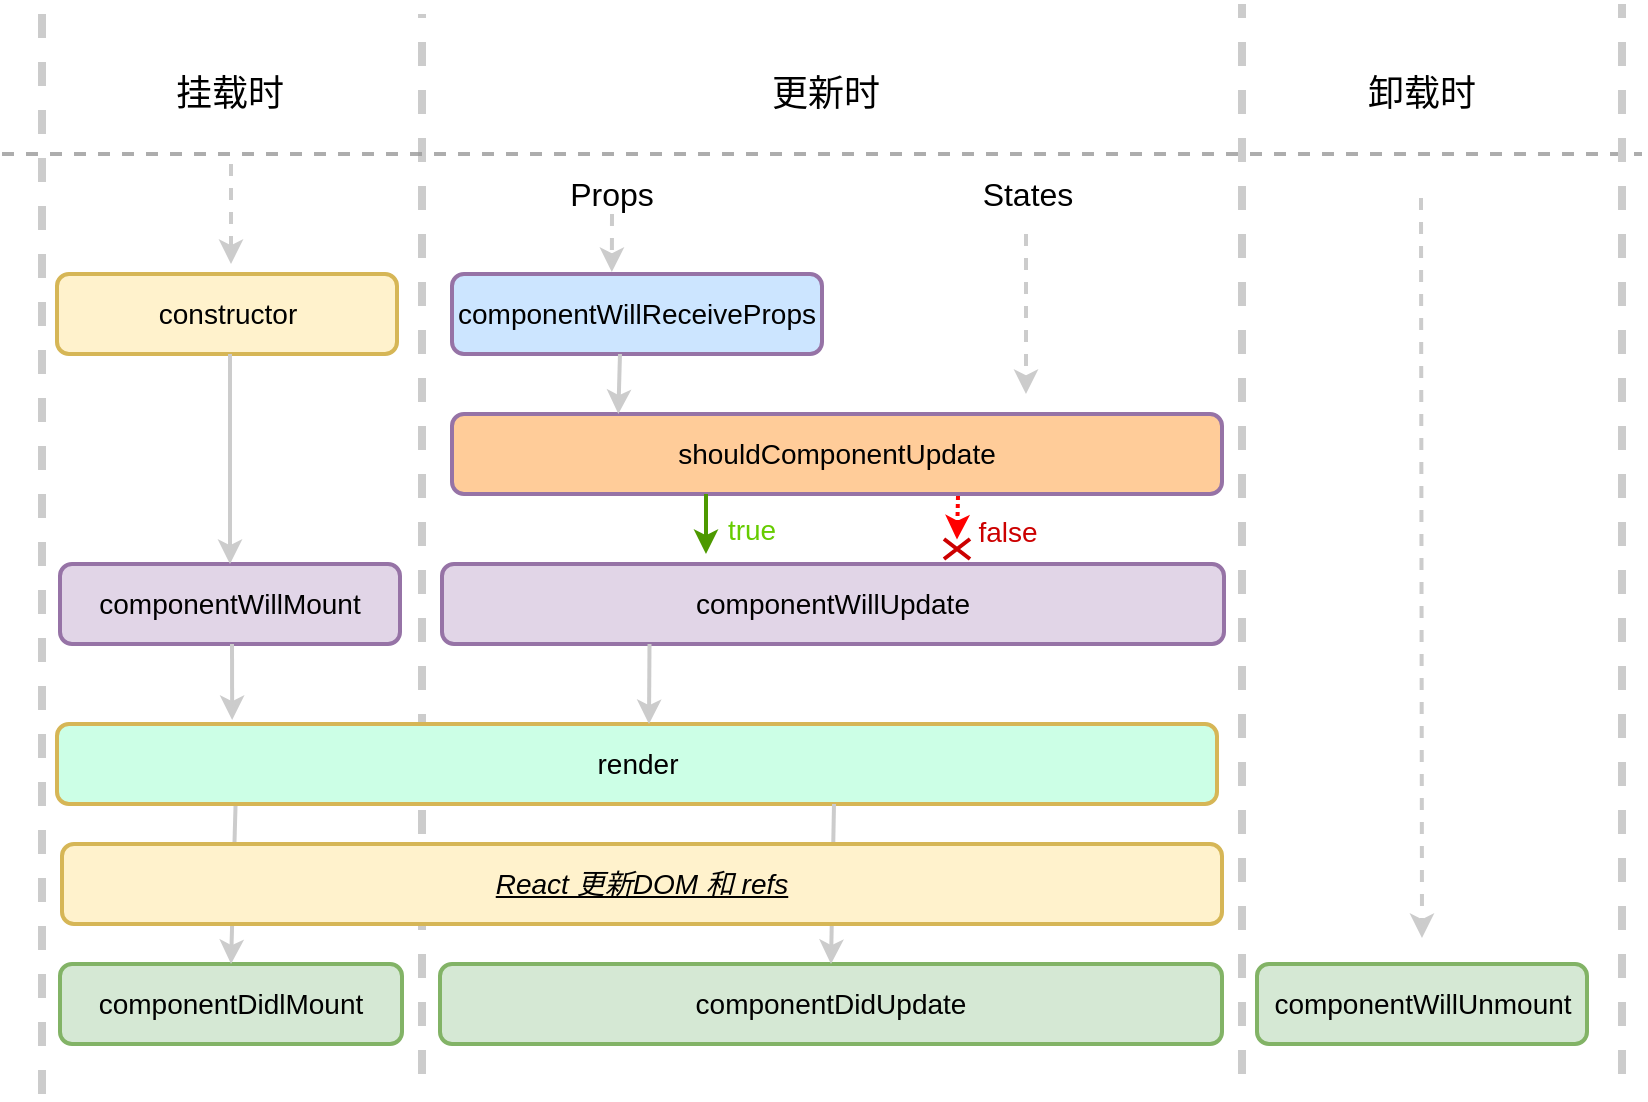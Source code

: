 <mxfile version="12.2.4" pages="1"><diagram id="BmwMtpNtkkQ9ZYKX91Kg" name="Page-1"><mxGraphModel dx="1255" dy="1027" grid="1" gridSize="10" guides="1" tooltips="1" connect="1" arrows="1" fold="1" page="0" pageScale="1" pageWidth="827" pageHeight="1169" math="0" shadow="0"><root><mxCell id="0"/><mxCell id="1" parent="0"/><mxCell id="4" value="" style="endArrow=none;dashed=1;html=1;strokeColor=#CCCCCC;strokeWidth=4;" parent="1" edge="1"><mxGeometry width="50" height="50" relative="1" as="geometry"><mxPoint x="200" y="540" as="sourcePoint"/><mxPoint x="200" as="targetPoint"/></mxGeometry></mxCell><mxCell id="5" value="&lt;font style=&quot;font-size: 18px&quot;&gt;挂载时&lt;/font&gt;" style="text;html=1;strokeColor=none;fillColor=none;align=center;verticalAlign=middle;whiteSpace=wrap;rounded=0;" parent="1" vertex="1"><mxGeometry x="234" y="20" width="120" height="40" as="geometry"/></mxCell><mxCell id="6" value="&lt;font style=&quot;font-size: 14px&quot;&gt;componentWillMount&lt;/font&gt;" style="rounded=1;whiteSpace=wrap;html=1;fillColor=#e1d5e7;strokeColor=#9673a6;strokeWidth=2;" parent="1" vertex="1"><mxGeometry x="209" y="275" width="170" height="40" as="geometry"/></mxCell><mxCell id="8" value="&lt;span style=&quot;font-size: 14px&quot;&gt;componentDidlMount&lt;/span&gt;" style="rounded=1;whiteSpace=wrap;html=1;fillColor=#d5e8d4;strokeColor=#82b366;strokeWidth=2;" parent="1" vertex="1"><mxGeometry x="209" y="475" width="171" height="40" as="geometry"/></mxCell><mxCell id="9" value="" style="endArrow=classic;html=1;strokeColor=#CCCCCC;strokeWidth=2;entryX=0.151;entryY=-0.05;entryDx=0;entryDy=0;entryPerimeter=0;" parent="1" target="21" edge="1"><mxGeometry width="50" height="50" relative="1" as="geometry"><mxPoint x="295" y="315" as="sourcePoint"/><mxPoint x="294" y="217" as="targetPoint"/><Array as="points"/></mxGeometry></mxCell><mxCell id="10" value="" style="endArrow=classic;html=1;strokeColor=#CCCCCC;strokeWidth=2;entryX=0.5;entryY=0;entryDx=0;entryDy=0;exitX=0.154;exitY=0.975;exitDx=0;exitDy=0;exitPerimeter=0;" parent="1" source="21" target="8" edge="1"><mxGeometry width="50" height="50" relative="1" as="geometry"><mxPoint x="296" y="415" as="sourcePoint"/><mxPoint x="284.5" y="415" as="targetPoint"/><Array as="points"/></mxGeometry></mxCell><mxCell id="11" value="" style="endArrow=none;dashed=1;html=1;strokeColor=#CCCCCC;strokeWidth=4;" parent="1" edge="1"><mxGeometry width="50" height="50" relative="1" as="geometry"><mxPoint x="390" y="530" as="sourcePoint"/><mxPoint x="390" as="targetPoint"/></mxGeometry></mxCell><mxCell id="12" value="&lt;font style=&quot;font-size: 18px&quot;&gt;更新时&lt;/font&gt;" style="text;html=1;strokeColor=none;fillColor=none;align=center;verticalAlign=middle;whiteSpace=wrap;rounded=0;" parent="1" vertex="1"><mxGeometry x="532" y="20" width="120" height="40" as="geometry"/></mxCell><mxCell id="13" value="" style="endArrow=none;dashed=1;html=1;strokeColor=#CCCCCC;strokeWidth=4;" parent="1" edge="1"><mxGeometry width="50" height="50" relative="1" as="geometry"><mxPoint x="800" y="530" as="sourcePoint"/><mxPoint x="800" y="-5" as="targetPoint"/></mxGeometry></mxCell><mxCell id="14" value="&lt;font style=&quot;font-size: 18px&quot;&gt;卸载时&lt;/font&gt;" style="text;html=1;strokeColor=none;fillColor=none;align=center;verticalAlign=middle;whiteSpace=wrap;rounded=0;" parent="1" vertex="1"><mxGeometry x="830" y="20" width="120" height="40" as="geometry"/></mxCell><mxCell id="15" value="&lt;font style=&quot;font-size: 16px&quot;&gt;Props&lt;/font&gt;" style="text;html=1;strokeColor=none;fillColor=none;align=center;verticalAlign=middle;whiteSpace=wrap;rounded=0;" parent="1" vertex="1"><mxGeometry x="450" y="80" width="70" height="20" as="geometry"/></mxCell><mxCell id="16" value="&lt;span style=&quot;font-size: 16px&quot;&gt;States&lt;/span&gt;" style="text;html=1;strokeColor=none;fillColor=none;align=center;verticalAlign=middle;whiteSpace=wrap;rounded=0;" parent="1" vertex="1"><mxGeometry x="658" y="80" width="70" height="20" as="geometry"/></mxCell><mxCell id="17" value="&lt;font style=&quot;font-size: 14px&quot;&gt;componentWillReceiveProps&lt;/font&gt;" style="rounded=1;whiteSpace=wrap;html=1;fillColor=#CCE5FF;strokeColor=#9673a6;strokeWidth=2;" parent="1" vertex="1"><mxGeometry x="405" y="130" width="185" height="40" as="geometry"/></mxCell><mxCell id="19" value="&lt;font style=&quot;font-size: 14px&quot;&gt;shouldComponentUpdate&lt;/font&gt;" style="rounded=1;whiteSpace=wrap;html=1;fillColor=#FFCC99;strokeColor=#9673a6;strokeWidth=2;" parent="1" vertex="1"><mxGeometry x="405" y="200" width="385" height="40" as="geometry"/></mxCell><mxCell id="20" value="&lt;font style=&quot;font-size: 14px&quot;&gt;componentWillUpdate&lt;/font&gt;" style="rounded=1;whiteSpace=wrap;html=1;fillColor=#e1d5e7;strokeColor=#9673a6;strokeWidth=2;" parent="1" vertex="1"><mxGeometry x="400" y="275" width="391" height="40" as="geometry"/></mxCell><mxCell id="21" value="&lt;font style=&quot;font-size: 14px&quot;&gt;render&lt;/font&gt;" style="rounded=1;whiteSpace=wrap;html=1;fillColor=#CCFFE6;strokeColor=#d6b656;strokeWidth=2;" parent="1" vertex="1"><mxGeometry x="207.5" y="355" width="580" height="40" as="geometry"/></mxCell><mxCell id="22" value="&lt;span style=&quot;font-size: 14px&quot;&gt;componentDidUpdate&lt;/span&gt;" style="rounded=1;whiteSpace=wrap;html=1;fillColor=#d5e8d4;strokeColor=#82b366;strokeWidth=2;" parent="1" vertex="1"><mxGeometry x="399" y="475" width="391" height="40" as="geometry"/></mxCell><mxCell id="23" value="" style="endArrow=classic;html=1;strokeColor=#CCCCCC;strokeWidth=2;exitX=0.25;exitY=1;exitDx=0;exitDy=0;entryX=0.5;entryY=0;entryDx=0;entryDy=0;" parent="1" edge="1"><mxGeometry width="50" height="50" relative="1" as="geometry"><mxPoint x="503.75" y="315" as="sourcePoint"/><mxPoint x="503.5" y="355" as="targetPoint"/><Array as="points"/></mxGeometry></mxCell><mxCell id="30" value="" style="endArrow=classic;html=1;strokeColor=#CCCCCC;strokeWidth=2;exitX=0.454;exitY=1;exitDx=0;exitDy=0;entryX=0.216;entryY=0;entryDx=0;entryDy=0;entryPerimeter=0;exitPerimeter=0;" parent="1" source="17" target="19" edge="1"><mxGeometry width="50" height="50" relative="1" as="geometry"><mxPoint x="490" y="180" as="sourcePoint"/><mxPoint x="490" y="200" as="targetPoint"/><Array as="points"/></mxGeometry></mxCell><mxCell id="32" value="" style="endArrow=classic;html=1;strokeColor=#4D9900;strokeWidth=2;fillColor=#d5e8d4;" parent="1" edge="1"><mxGeometry width="50" height="50" relative="1" as="geometry"><mxPoint x="532" y="240" as="sourcePoint"/><mxPoint x="532" y="270" as="targetPoint"/><Array as="points"/></mxGeometry></mxCell><mxCell id="35" value="" style="endArrow=classic;html=1;strokeColor=#FF0000;strokeWidth=2;dashed=1;dashPattern=1 1;entryX=0;entryY=0.75;entryDx=0;entryDy=0;" parent="1" target="37" edge="1"><mxGeometry width="50" height="50" relative="1" as="geometry"><mxPoint x="658" y="241" as="sourcePoint"/><mxPoint x="540" y="265.25" as="targetPoint"/><Array as="points"/></mxGeometry></mxCell><mxCell id="36" value="&lt;font style=&quot;font-size: 14px&quot; color=&quot;#66cc00&quot;&gt;true&lt;/font&gt;" style="text;html=1;strokeColor=none;fillColor=none;align=center;verticalAlign=middle;whiteSpace=wrap;rounded=0;" parent="1" vertex="1"><mxGeometry x="520" y="247.5" width="70" height="20" as="geometry"/></mxCell><mxCell id="37" value="&lt;font style=&quot;font-size: 14px&quot; color=&quot;#cc0000&quot;&gt;false&lt;/font&gt;" style="text;html=1;strokeColor=none;fillColor=none;align=center;verticalAlign=middle;whiteSpace=wrap;rounded=0;" parent="1" vertex="1"><mxGeometry x="657.5" y="251.5" width="50" height="15" as="geometry"/></mxCell><mxCell id="39" value="" style="shape=umlDestroy;whiteSpace=wrap;html=1;strokeWidth=2;fillColor=#FFCC99;perimeterSpacing=2;strokeColor=#CC0000;shadow=0;direction=north;" parent="1" vertex="1"><mxGeometry x="651" y="262.5" width="13" height="10" as="geometry"/></mxCell><mxCell id="52" value="" style="endArrow=classic;html=1;strokeColor=#CCCCCC;strokeWidth=2;entryX=0.5;entryY=0;entryDx=0;entryDy=0;" parent="1" target="22" edge="1"><mxGeometry width="50" height="50" relative="1" as="geometry"><mxPoint x="596" y="395" as="sourcePoint"/><mxPoint x="692.5" y="465" as="targetPoint"/><Array as="points"/></mxGeometry></mxCell><mxCell id="60" value="&lt;font style=&quot;font-size: 14px&quot;&gt;componentWillUnmount&lt;/font&gt;" style="rounded=1;whiteSpace=wrap;html=1;fillColor=#d5e8d4;strokeColor=#82b366;strokeWidth=2;" parent="1" vertex="1"><mxGeometry x="807.5" y="475" width="165" height="40" as="geometry"/></mxCell><mxCell id="61" value="" style="endArrow=none;dashed=1;html=1;strokeColor=#999999;strokeWidth=2;opacity=80;" parent="1" edge="1"><mxGeometry width="50" height="50" relative="1" as="geometry"><mxPoint x="180" y="70" as="sourcePoint"/><mxPoint x="1000" y="70" as="targetPoint"/></mxGeometry></mxCell><mxCell id="68" value="&lt;font style=&quot;font-size: 14px&quot;&gt;constructor&lt;/font&gt;" style="rounded=1;whiteSpace=wrap;html=1;fillColor=#fff2cc;strokeColor=#d6b656;strokeWidth=2;gradientColor=none;" parent="1" vertex="1"><mxGeometry x="207.5" y="130" width="170" height="40" as="geometry"/></mxCell><mxCell id="70" value="" style="endArrow=classic;html=1;strokeColor=#CCCCCC;strokeWidth=2;entryX=0.5;entryY=0;entryDx=0;entryDy=0;" parent="1" target="6" edge="1"><mxGeometry width="50" height="50" relative="1" as="geometry"><mxPoint x="294" y="170" as="sourcePoint"/><mxPoint x="498.16" y="210" as="targetPoint"/><Array as="points"/></mxGeometry></mxCell><mxCell id="73" value="" style="endArrow=classic;html=1;strokeColor=#CCCCCC;strokeWidth=2;dashed=1;" parent="1" edge="1"><mxGeometry width="50" height="50" relative="1" as="geometry"><mxPoint x="692" y="110" as="sourcePoint"/><mxPoint x="692" y="190" as="targetPoint"/><Array as="points"/></mxGeometry></mxCell><mxCell id="74" value="" style="endArrow=classic;html=1;strokeColor=#CCCCCC;strokeWidth=2;exitX=0.5;exitY=1;exitDx=0;exitDy=0;entryX=0.432;entryY=-0.025;entryDx=0;entryDy=0;entryPerimeter=0;dashed=1;" parent="1" source="15" target="17" edge="1"><mxGeometry width="50" height="50" relative="1" as="geometry"><mxPoint x="498.99" y="180" as="sourcePoint"/><mxPoint x="498" y="120" as="targetPoint"/><Array as="points"/></mxGeometry></mxCell><mxCell id="75" value="" style="endArrow=none;dashed=1;html=1;strokeColor=#CCCCCC;strokeWidth=4;" parent="1" edge="1"><mxGeometry width="50" height="50" relative="1" as="geometry"><mxPoint x="990" y="530" as="sourcePoint"/><mxPoint x="990" y="-5" as="targetPoint"/></mxGeometry></mxCell><mxCell id="76" value="" style="endArrow=classic;html=1;strokeColor=#CCCCCC;strokeWidth=2;dashed=1;" parent="1" edge="1"><mxGeometry width="50" height="50" relative="1" as="geometry"><mxPoint x="889.5" y="92" as="sourcePoint"/><mxPoint x="890" y="462" as="targetPoint"/><Array as="points"/></mxGeometry></mxCell><mxCell id="77" value="" style="endArrow=classic;html=1;strokeColor=#CCCCCC;strokeWidth=2;dashed=1;" parent="1" edge="1"><mxGeometry width="50" height="50" relative="1" as="geometry"><mxPoint x="294.5" y="75" as="sourcePoint"/><mxPoint x="294.5" y="125" as="targetPoint"/><Array as="points"/></mxGeometry></mxCell><mxCell id="79" value="&lt;font style=&quot;font-size: 14px&quot;&gt;&lt;i&gt;&lt;u&gt;React 更新DOM 和 refs&lt;/u&gt;&lt;/i&gt;&lt;/font&gt;" style="rounded=1;whiteSpace=wrap;html=1;fillColor=#fff2cc;strokeColor=#d6b656;strokeWidth=2;gradientColor=none;" parent="1" vertex="1"><mxGeometry x="210" y="415" width="580" height="40" as="geometry"/></mxCell></root></mxGraphModel></diagram></mxfile>